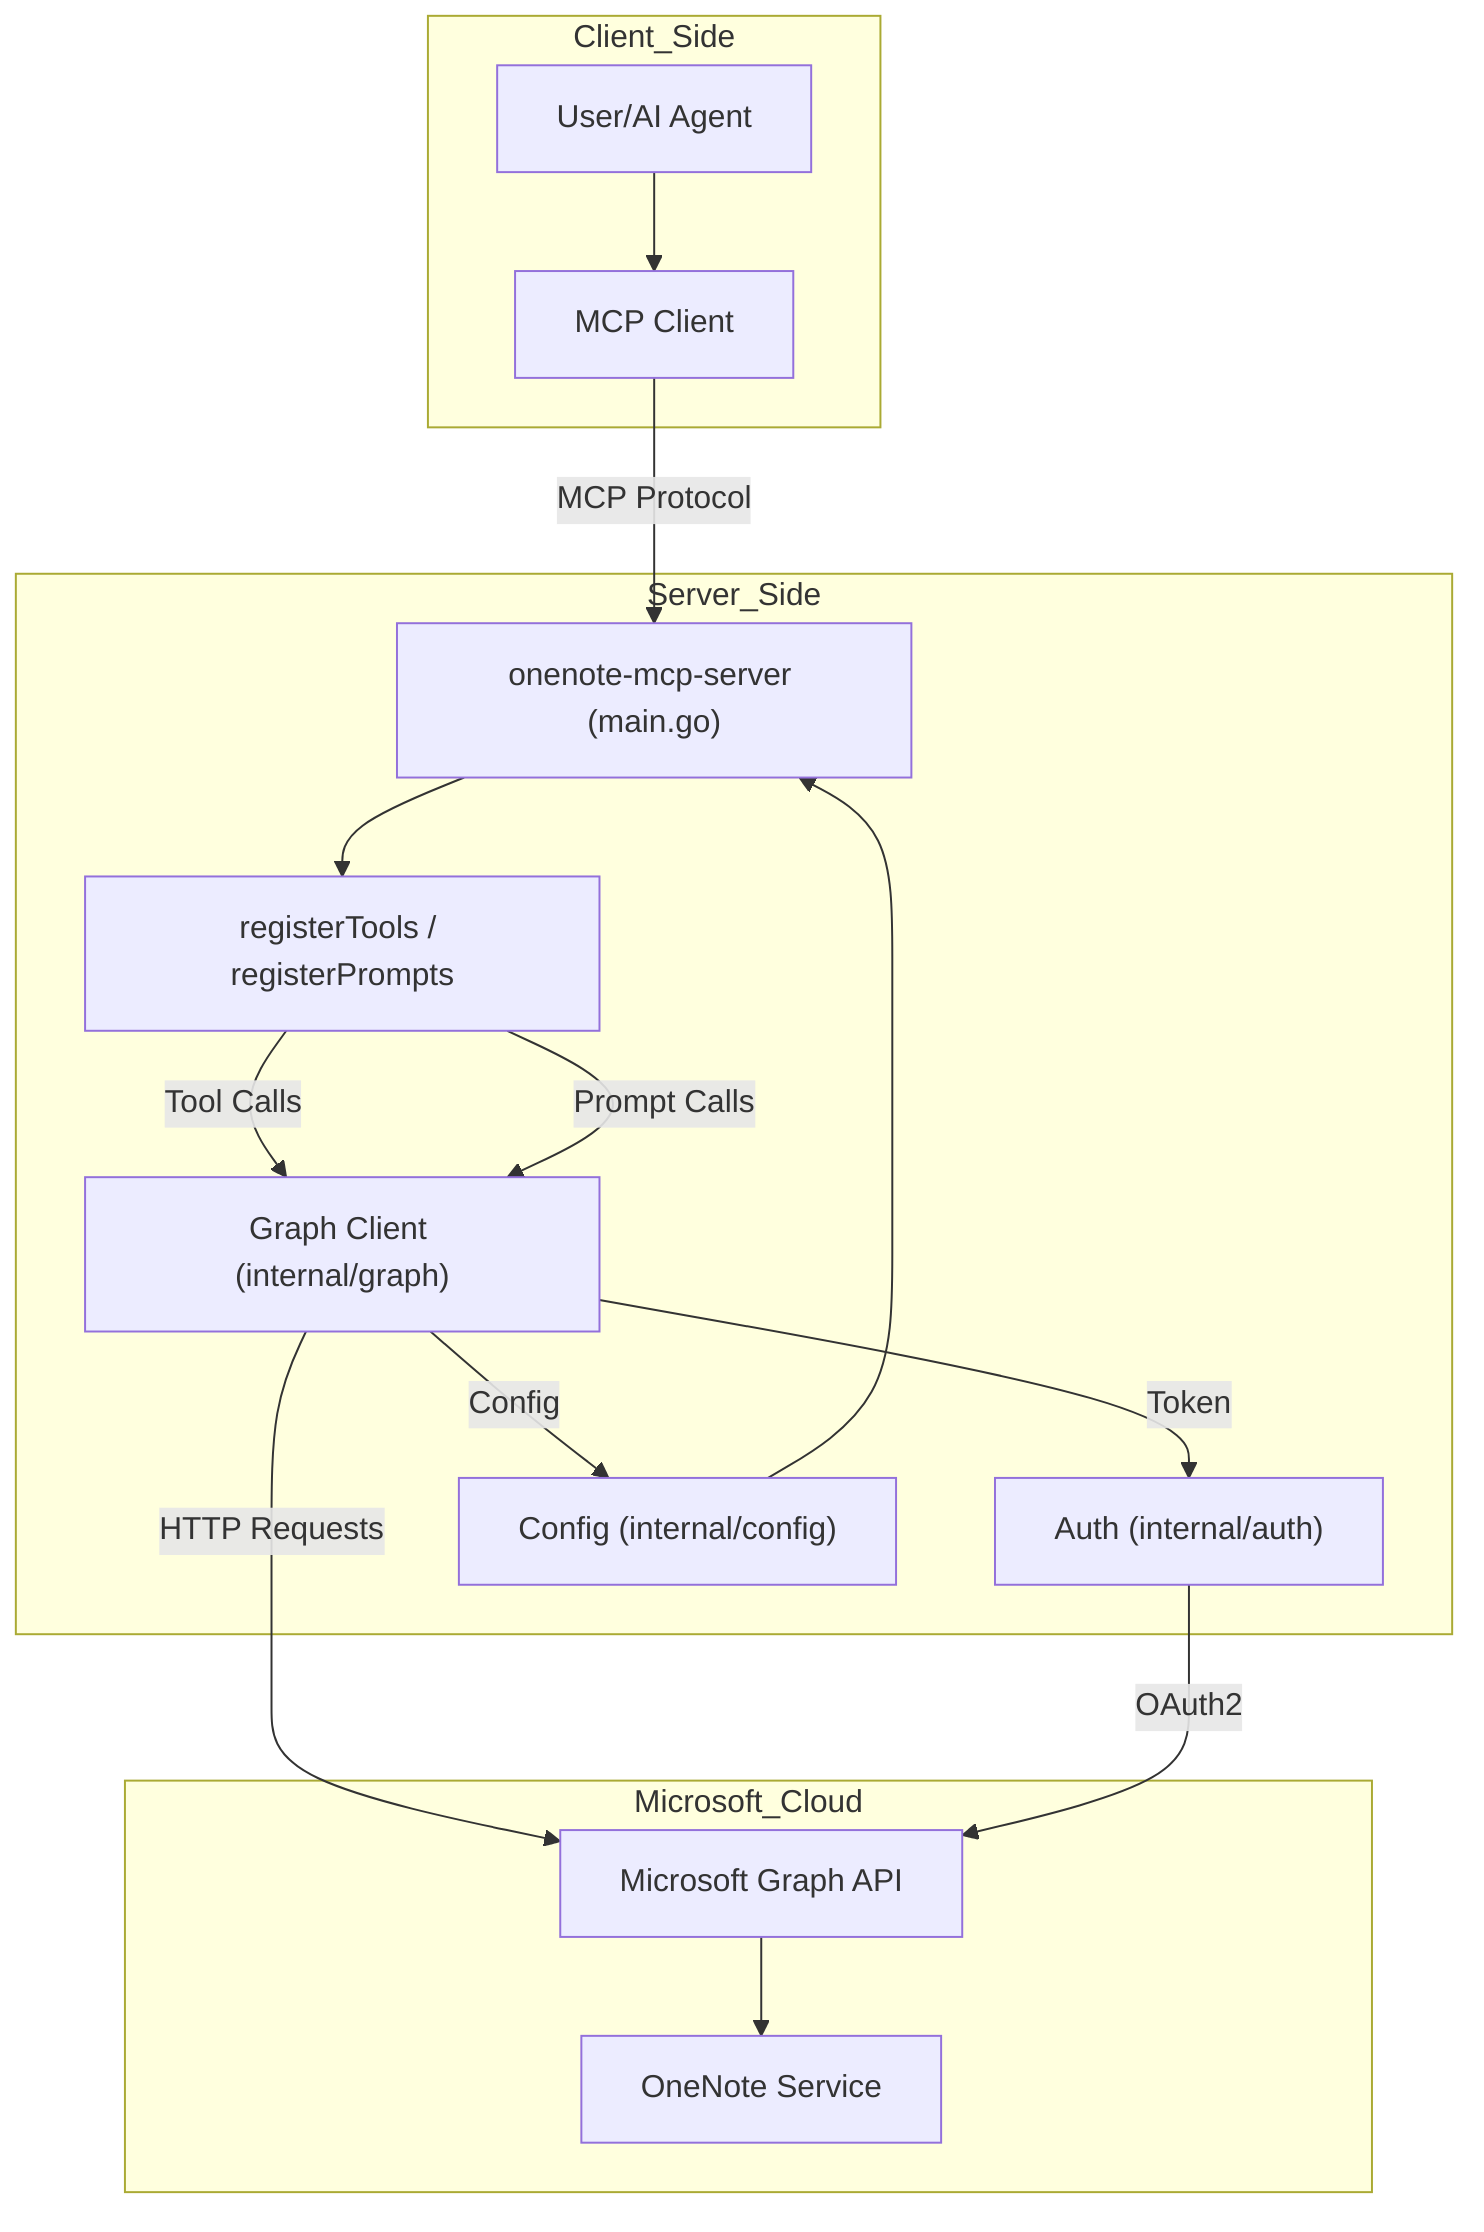 flowchart TD
    subgraph Client_Side
        A["User/AI Agent"]
        B["MCP Client"]
    end
    subgraph Server_Side
        C["onenote-mcp-server (main.go)"]
        D["registerTools / registerPrompts"]
        E["Graph Client (internal/graph)"]
        F["Auth (internal/auth)"]
        G["Config (internal/config)"]
    end
    subgraph Microsoft_Cloud
        H["Microsoft Graph API"]
        I["OneNote Service"]
    end
    A --> B
    B -->|"MCP Protocol"| C
    C --> D
    D -->|"Tool Calls"| E
    D -->|"Prompt Calls"| E
    E -->|"Token"| F
    E -->|"Config"| G
    E -->|"HTTP Requests"| H
    H --> I
    F -->|"OAuth2"| H
    G --> C